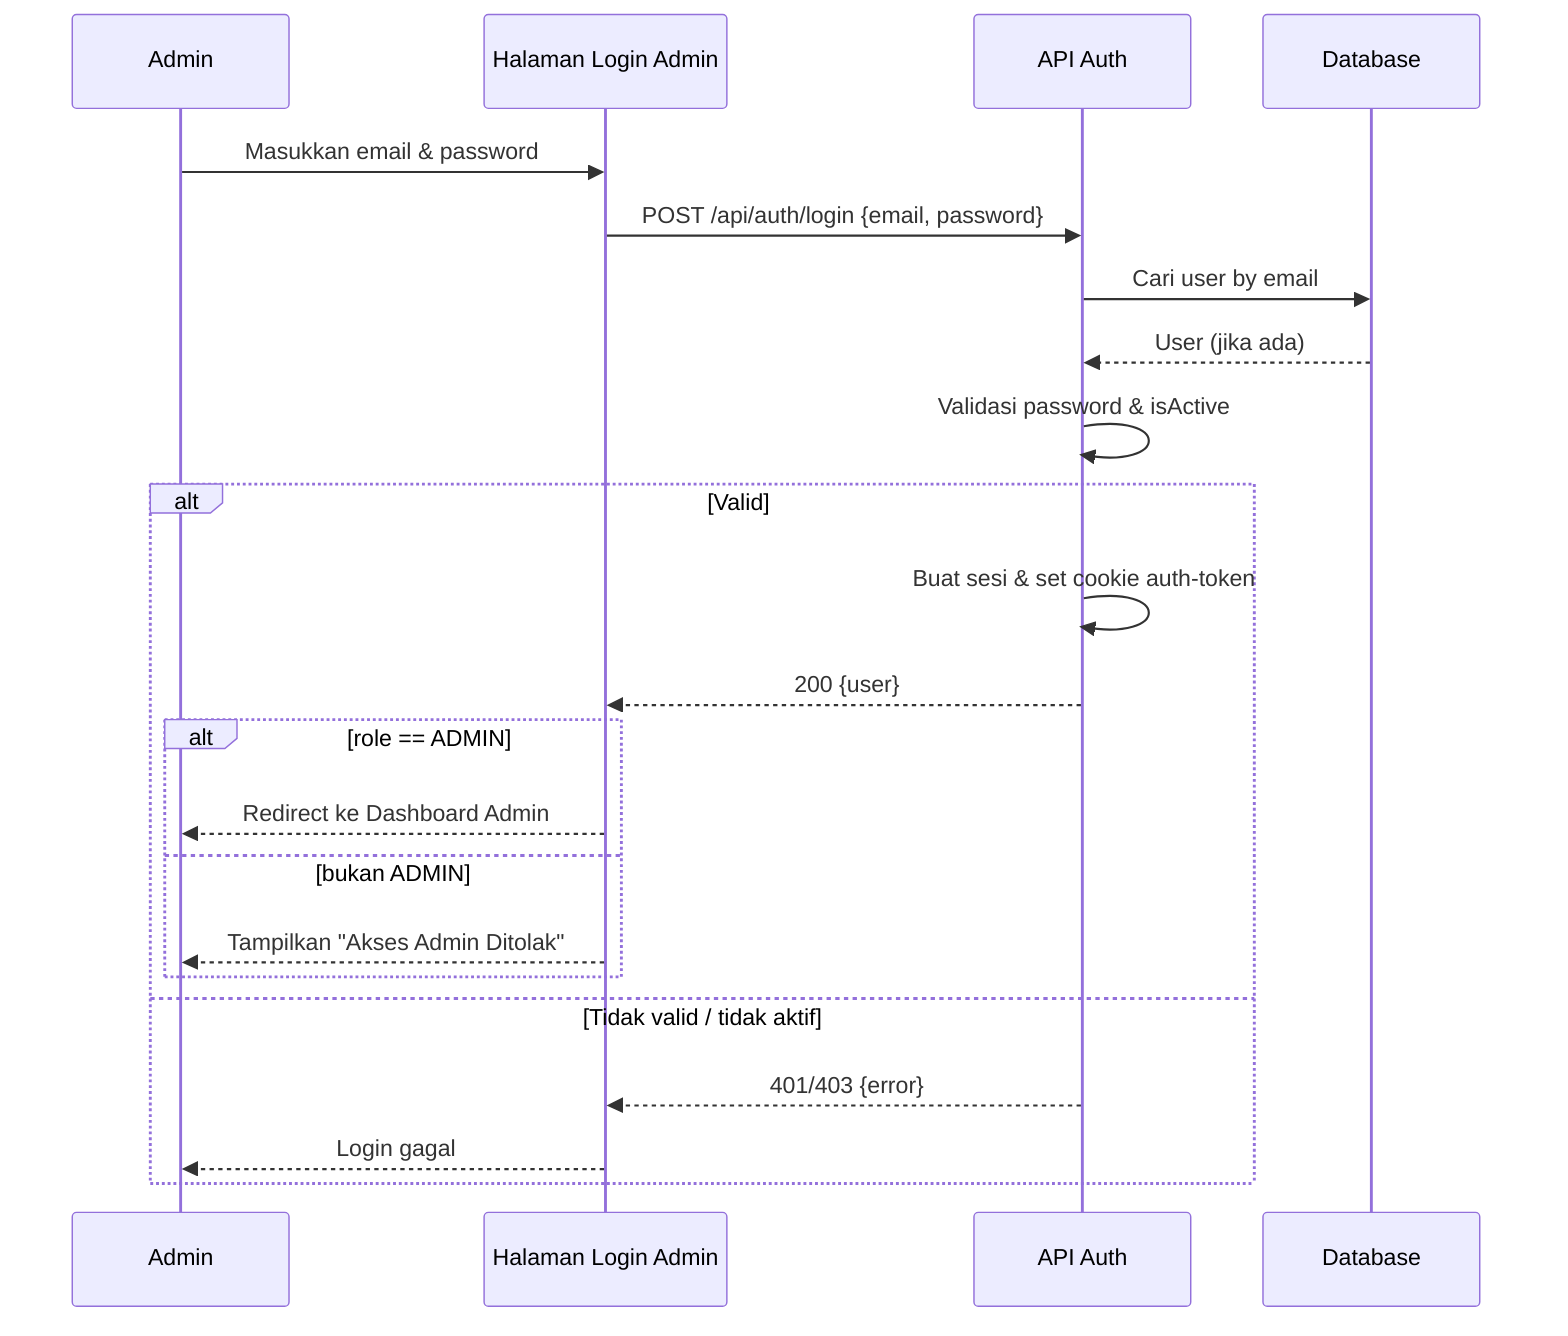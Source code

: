 sequenceDiagram
  participant A as Admin
  participant UI as Halaman Login Admin
  participant API as API Auth
  participant DB as Database

  A->>UI: Masukkan email & password
  UI->>API: POST /api/auth/login {email, password}
  API->>DB: Cari user by email
  DB-->>API: User (jika ada)
  API->>API: Validasi password & isActive
  alt Valid
    API->>API: Buat sesi & set cookie auth-token
    API-->>UI: 200 {user}
    alt role == ADMIN
      UI-->>A: Redirect ke Dashboard Admin
    else bukan ADMIN
      UI-->>A: Tampilkan "Akses Admin Ditolak"
    end
  else Tidak valid / tidak aktif
    API-->>UI: 401/403 {error}
    UI-->>A: Login gagal
  end